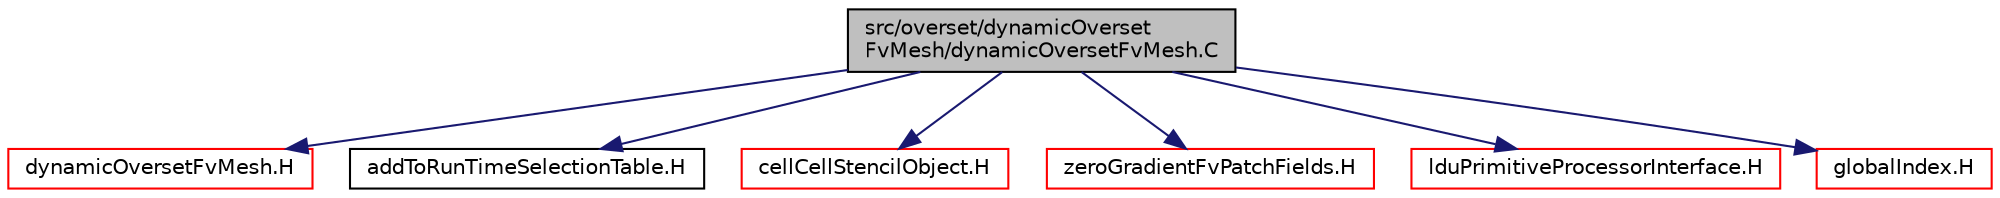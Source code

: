 digraph "src/overset/dynamicOversetFvMesh/dynamicOversetFvMesh.C"
{
  bgcolor="transparent";
  edge [fontname="Helvetica",fontsize="10",labelfontname="Helvetica",labelfontsize="10"];
  node [fontname="Helvetica",fontsize="10",shape=record];
  Node1 [label="src/overset/dynamicOverset\lFvMesh/dynamicOversetFvMesh.C",height=0.2,width=0.4,color="black", fillcolor="grey75", style="filled" fontcolor="black"];
  Node1 -> Node2 [color="midnightblue",fontsize="10",style="solid",fontname="Helvetica"];
  Node2 [label="dynamicOversetFvMesh.H",height=0.2,width=0.4,color="red",URL="$dynamicOversetFvMesh_8H.html"];
  Node1 -> Node3 [color="midnightblue",fontsize="10",style="solid",fontname="Helvetica"];
  Node3 [label="addToRunTimeSelectionTable.H",height=0.2,width=0.4,color="black",URL="$addToRunTimeSelectionTable_8H.html",tooltip="Macros for easy insertion into run-time selection tables. "];
  Node1 -> Node4 [color="midnightblue",fontsize="10",style="solid",fontname="Helvetica"];
  Node4 [label="cellCellStencilObject.H",height=0.2,width=0.4,color="red",URL="$cellCellStencilObject_8H.html"];
  Node1 -> Node5 [color="midnightblue",fontsize="10",style="solid",fontname="Helvetica"];
  Node5 [label="zeroGradientFvPatchFields.H",height=0.2,width=0.4,color="red",URL="$zeroGradientFvPatchFields_8H.html"];
  Node1 -> Node6 [color="midnightblue",fontsize="10",style="solid",fontname="Helvetica"];
  Node6 [label="lduPrimitiveProcessorInterface.H",height=0.2,width=0.4,color="red",URL="$lduPrimitiveProcessorInterface_8H.html"];
  Node1 -> Node7 [color="midnightblue",fontsize="10",style="solid",fontname="Helvetica"];
  Node7 [label="globalIndex.H",height=0.2,width=0.4,color="red",URL="$globalIndex_8H.html"];
}
